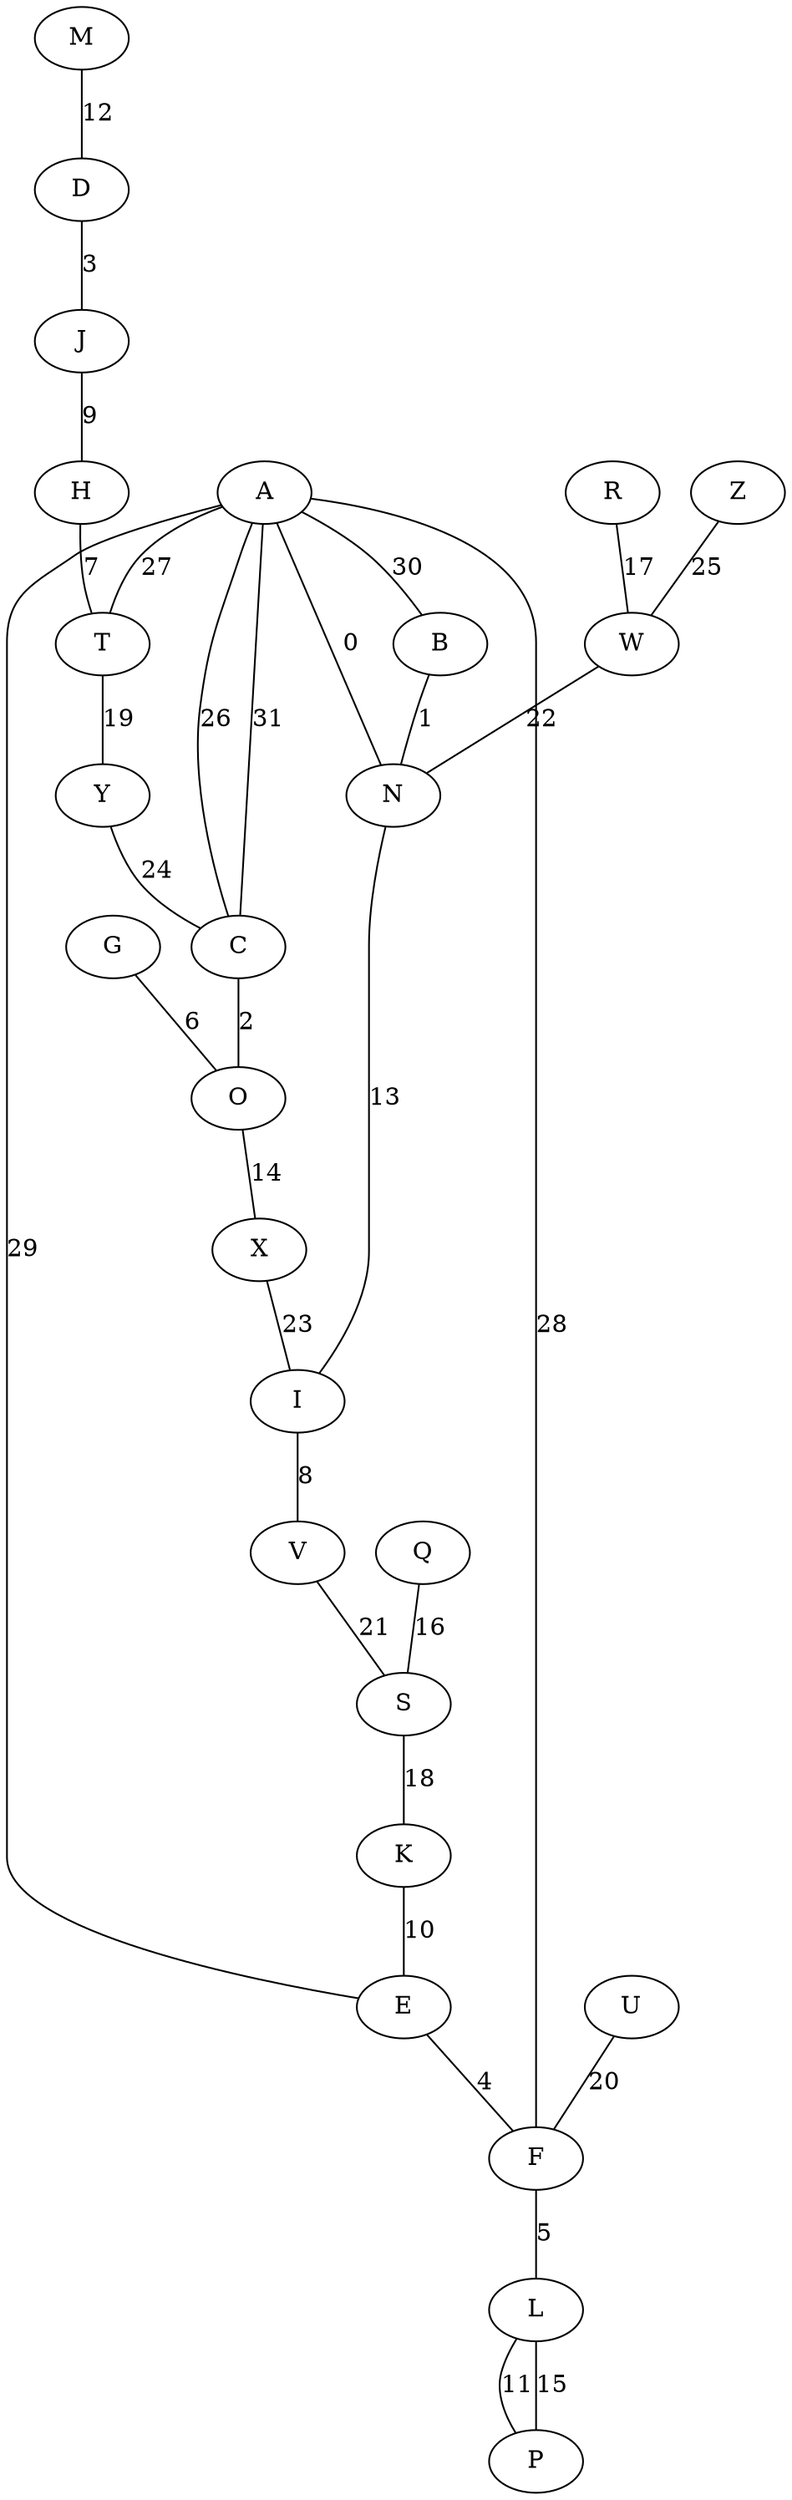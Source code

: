 graph {
    0 [label="A"]
    1 [label="B"]
    2 [label="C"]
    3 [label="D"]
    4 [label="E"]
    5 [label="F"]
    6 [label="G"]
    7 [label="H"]
    8 [label="I"]
    9 [label="J"]
    10 [label="K"]
    11 [label="L"]
    12 [label="M"]
    13 [label="N"]
    14 [label="O"]
    15 [label="P"]
    16 [label="Q"]
    17 [label="R"]
    18 [label="S"]
    19 [label="T"]
    20 [label="U"]
    21 [label="V"]
    22 [label="W"]
    23 [label="X"]
    24 [label="Y"]
    25 [label="Z"]
    0 -- 13 [label="0"]
    1 -- 13 [label="1"]
    2 -- 14 [label="2"]
    3 -- 9 [label="3"]
    4 -- 5 [label="4"]
    5 -- 11 [label="5"]
    6 -- 14 [label="6"]
    7 -- 19 [label="7"]
    8 -- 21 [label="8"]
    9 -- 7 [label="9"]
    10 -- 4 [label="10"]
    11 -- 15 [label="11"]
    12 -- 3 [label="12"]
    13 -- 8 [label="13"]
    14 -- 23 [label="14"]
    15 -- 11 [label="15"]
    16 -- 18 [label="16"]
    17 -- 22 [label="17"]
    18 -- 10 [label="18"]
    19 -- 24 [label="19"]
    20 -- 5 [label="20"]
    21 -- 18 [label="21"]
    22 -- 13 [label="22"]
    23 -- 8 [label="23"]
    24 -- 2 [label="24"]
    25 -- 22 [label="25"]
    0 -- 2 [label="26"]
    0 -- 19 [label="27"]
    0 -- 5 [label="28"]
    0 -- 4 [label="29"]
    0 -- 1 [label="30"]
    0 -- 2 [label="31"]
}
